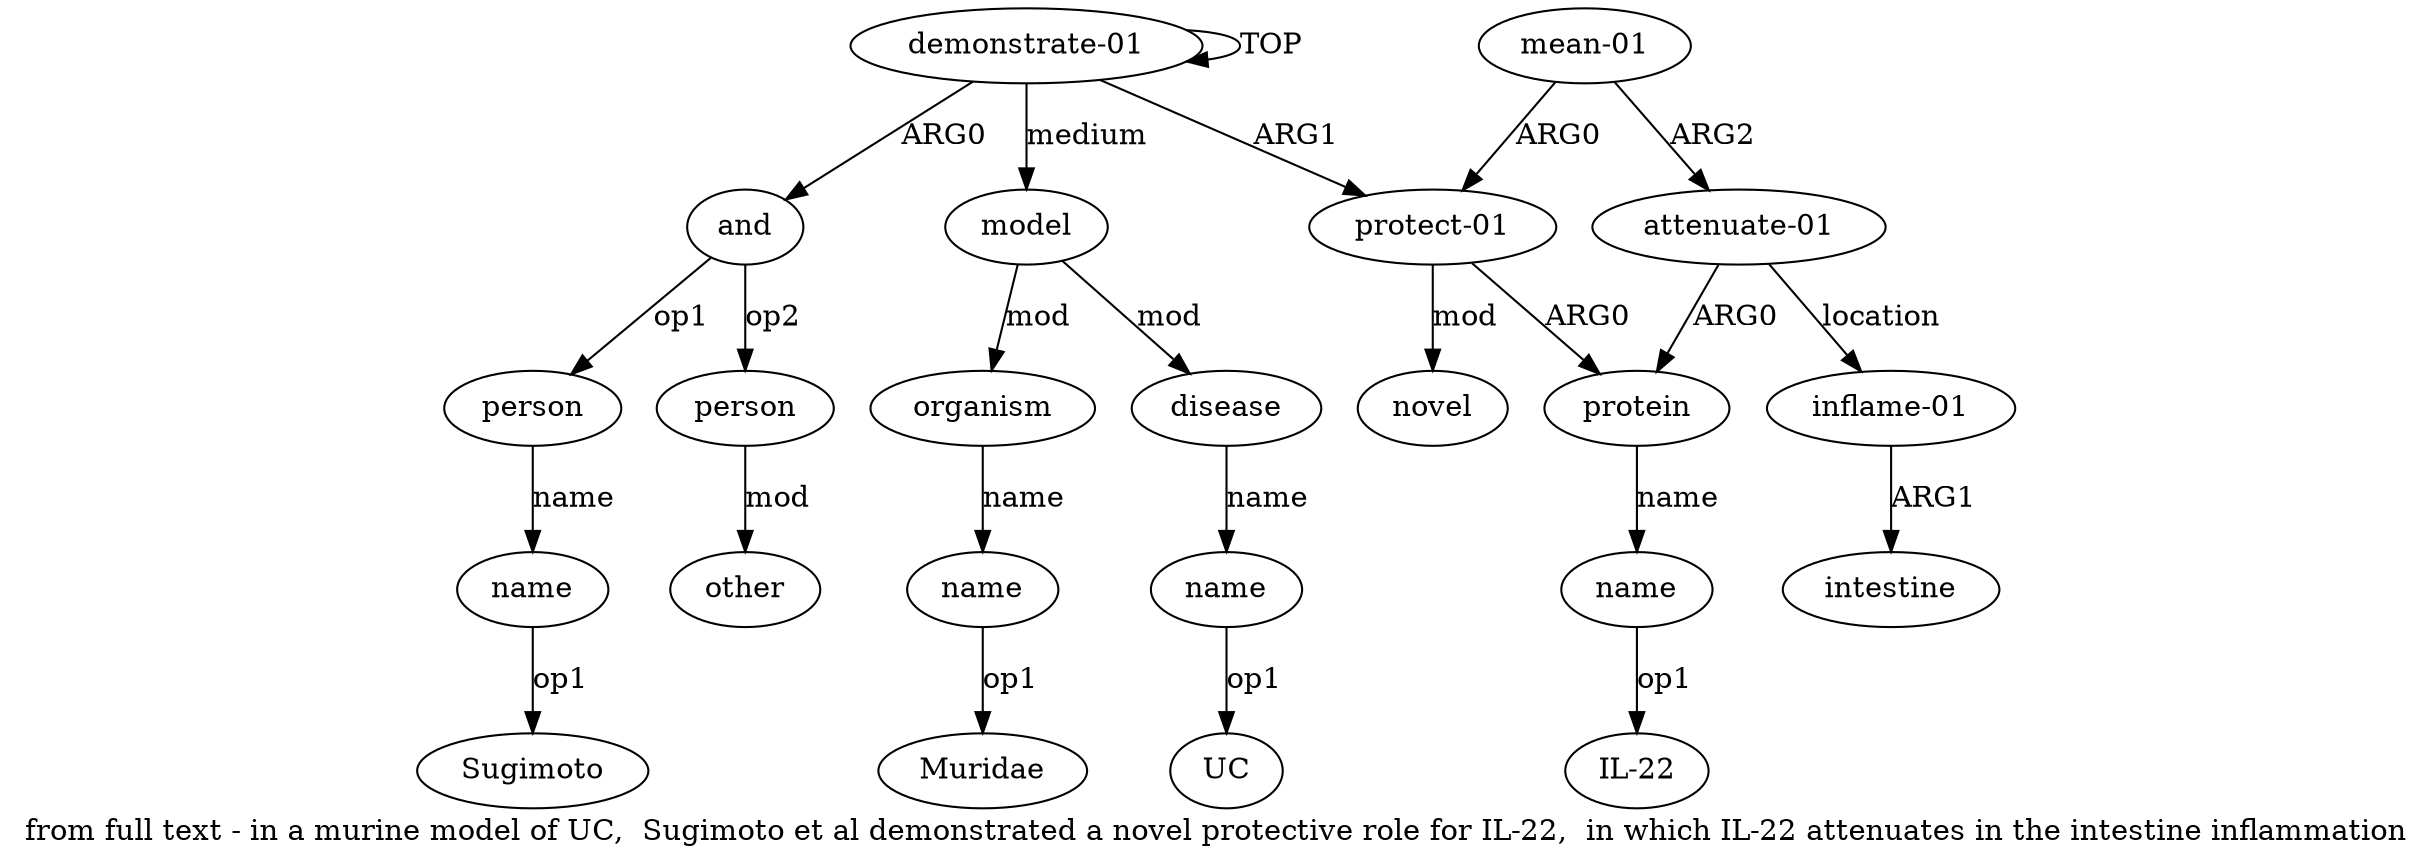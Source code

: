 digraph  {
	graph [label="from full text - in a murine model of UC,  Sugimoto et al demonstrated a novel protective role for IL-22,  in which IL-22 attenuates \
in the intestine inflammation"];
	node [label="\N"];
	"a16 Muridae"	 [color=black,
		gold_ind=-1,
		gold_label=Muridae,
		label=Muridae,
		test_ind=-1,
		test_label=Muridae];
	"a18 UC"	 [color=black,
		gold_ind=-1,
		gold_label=UC,
		label=UC,
		test_ind=-1,
		test_label=UC];
	a15	 [color=black,
		gold_ind=15,
		gold_label=organism,
		label=organism,
		test_ind=15,
		test_label=organism];
	a16	 [color=black,
		gold_ind=16,
		gold_label=name,
		label=name,
		test_ind=16,
		test_label=name];
	a15 -> a16 [key=0,
	color=black,
	gold_label=name,
	label=name,
	test_label=name];
a14 [color=black,
	gold_ind=14,
	gold_label=model,
	label=model,
	test_ind=14,
	test_label=model];
a14 -> a15 [key=0,
color=black,
gold_label=mod,
label=mod,
test_label=mod];
a17 [color=black,
gold_ind=17,
gold_label=disease,
label=disease,
test_ind=17,
test_label=disease];
a14 -> a17 [key=0,
color=black,
gold_label=mod,
label=mod,
test_label=mod];
a18 [color=black,
gold_ind=18,
gold_label=name,
label=name,
test_ind=18,
test_label=name];
a17 -> a18 [key=0,
color=black,
gold_label=name,
label=name,
test_label=name];
a16 -> "a16 Muridae" [key=0,
color=black,
gold_label=op1,
label=op1,
test_label=op1];
a11 [color=black,
gold_ind=11,
gold_label="inflame-01",
label="inflame-01",
test_ind=11,
test_label="inflame-01"];
a12 [color=black,
gold_ind=12,
gold_label=intestine,
label=intestine,
test_ind=12,
test_label=intestine];
a11 -> a12 [key=0,
color=black,
gold_label=ARG1,
label=ARG1,
test_label=ARG1];
a10 [color=black,
gold_ind=10,
gold_label="attenuate-01",
label="attenuate-01",
test_ind=10,
test_label="attenuate-01"];
a10 -> a11 [key=0,
color=black,
gold_label=location,
label=location,
test_label=location];
a7 [color=black,
gold_ind=7,
gold_label=protein,
label=protein,
test_ind=7,
test_label=protein];
a10 -> a7 [key=0,
color=black,
gold_label=ARG0,
label=ARG0,
test_label=ARG0];
a13 [color=black,
gold_ind=13,
gold_label=novel,
label=novel,
test_ind=13,
test_label=novel];
a18 -> "a18 UC" [key=0,
color=black,
gold_label=op1,
label=op1,
test_label=op1];
"a3 Sugimoto" [color=black,
gold_ind=-1,
gold_label=Sugimoto,
label=Sugimoto,
test_ind=-1,
test_label=Sugimoto];
a0 [color=black,
gold_ind=0,
gold_label="demonstrate-01",
label="demonstrate-01",
test_ind=0,
test_label="demonstrate-01"];
a0 -> a14 [key=0,
color=black,
gold_label=medium,
label=medium,
test_label=medium];
a0 -> a0 [key=0,
color=black,
gold_label=TOP,
label=TOP,
test_label=TOP];
a6 [color=black,
gold_ind=6,
gold_label="protect-01",
label="protect-01",
test_ind=6,
test_label="protect-01"];
a0 -> a6 [key=0,
color=black,
gold_label=ARG1,
label=ARG1,
test_label=ARG1];
a1 [color=black,
gold_ind=1,
gold_label=and,
label=and,
test_ind=1,
test_label=and];
a0 -> a1 [key=0,
color=black,
gold_label=ARG0,
label=ARG0,
test_label=ARG0];
a3 [color=black,
gold_ind=3,
gold_label=name,
label=name,
test_ind=3,
test_label=name];
a3 -> "a3 Sugimoto" [key=0,
color=black,
gold_label=op1,
label=op1,
test_label=op1];
a2 [color=black,
gold_ind=2,
gold_label=person,
label=person,
test_ind=2,
test_label=person];
a2 -> a3 [key=0,
color=black,
gold_label=name,
label=name,
test_label=name];
a5 [color=black,
gold_ind=5,
gold_label=other,
label=other,
test_ind=5,
test_label=other];
a4 [color=black,
gold_ind=4,
gold_label=person,
label=person,
test_ind=4,
test_label=person];
a4 -> a5 [key=0,
color=black,
gold_label=mod,
label=mod,
test_label=mod];
a8 [color=black,
gold_ind=8,
gold_label=name,
label=name,
test_ind=8,
test_label=name];
a7 -> a8 [key=0,
color=black,
gold_label=name,
label=name,
test_label=name];
a6 -> a13 [key=0,
color=black,
gold_label=mod,
label=mod,
test_label=mod];
a6 -> a7 [key=0,
color=black,
gold_label=ARG0,
label=ARG0,
test_label=ARG0];
a9 [color=black,
gold_ind=9,
gold_label="mean-01",
label="mean-01",
test_ind=9,
test_label="mean-01"];
a9 -> a10 [key=0,
color=black,
gold_label=ARG2,
label=ARG2,
test_label=ARG2];
a9 -> a6 [key=0,
color=black,
gold_label=ARG0,
label=ARG0,
test_label=ARG0];
"a8 IL-22" [color=black,
gold_ind=-1,
gold_label="IL-22",
label="IL-22",
test_ind=-1,
test_label="IL-22"];
a8 -> "a8 IL-22" [key=0,
color=black,
gold_label=op1,
label=op1,
test_label=op1];
a1 -> a2 [key=0,
color=black,
gold_label=op1,
label=op1,
test_label=op1];
a1 -> a4 [key=0,
color=black,
gold_label=op2,
label=op2,
test_label=op2];
}
